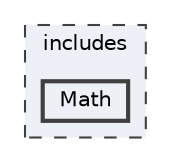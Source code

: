 digraph "Math"
{
 // LATEX_PDF_SIZE
  bgcolor="transparent";
  edge [fontname=Helvetica,fontsize=10,labelfontname=Helvetica,labelfontsize=10];
  node [fontname=Helvetica,fontsize=10,shape=box,height=0.2,width=0.4];
  compound=true
  subgraph clusterdir_09e761304027c904456130627fd4dcf5 {
    graph [ bgcolor="#edf0f7", pencolor="grey25", label="includes", fontname=Helvetica,fontsize=10 style="filled,dashed", URL="dir_09e761304027c904456130627fd4dcf5.html",tooltip=""]
  dir_f11516fd1edcc88995ec80cf5f12760c [label="Math", fillcolor="#edf0f7", color="grey25", style="filled,bold", URL="dir_f11516fd1edcc88995ec80cf5f12760c.html",tooltip=""];
  }
}
